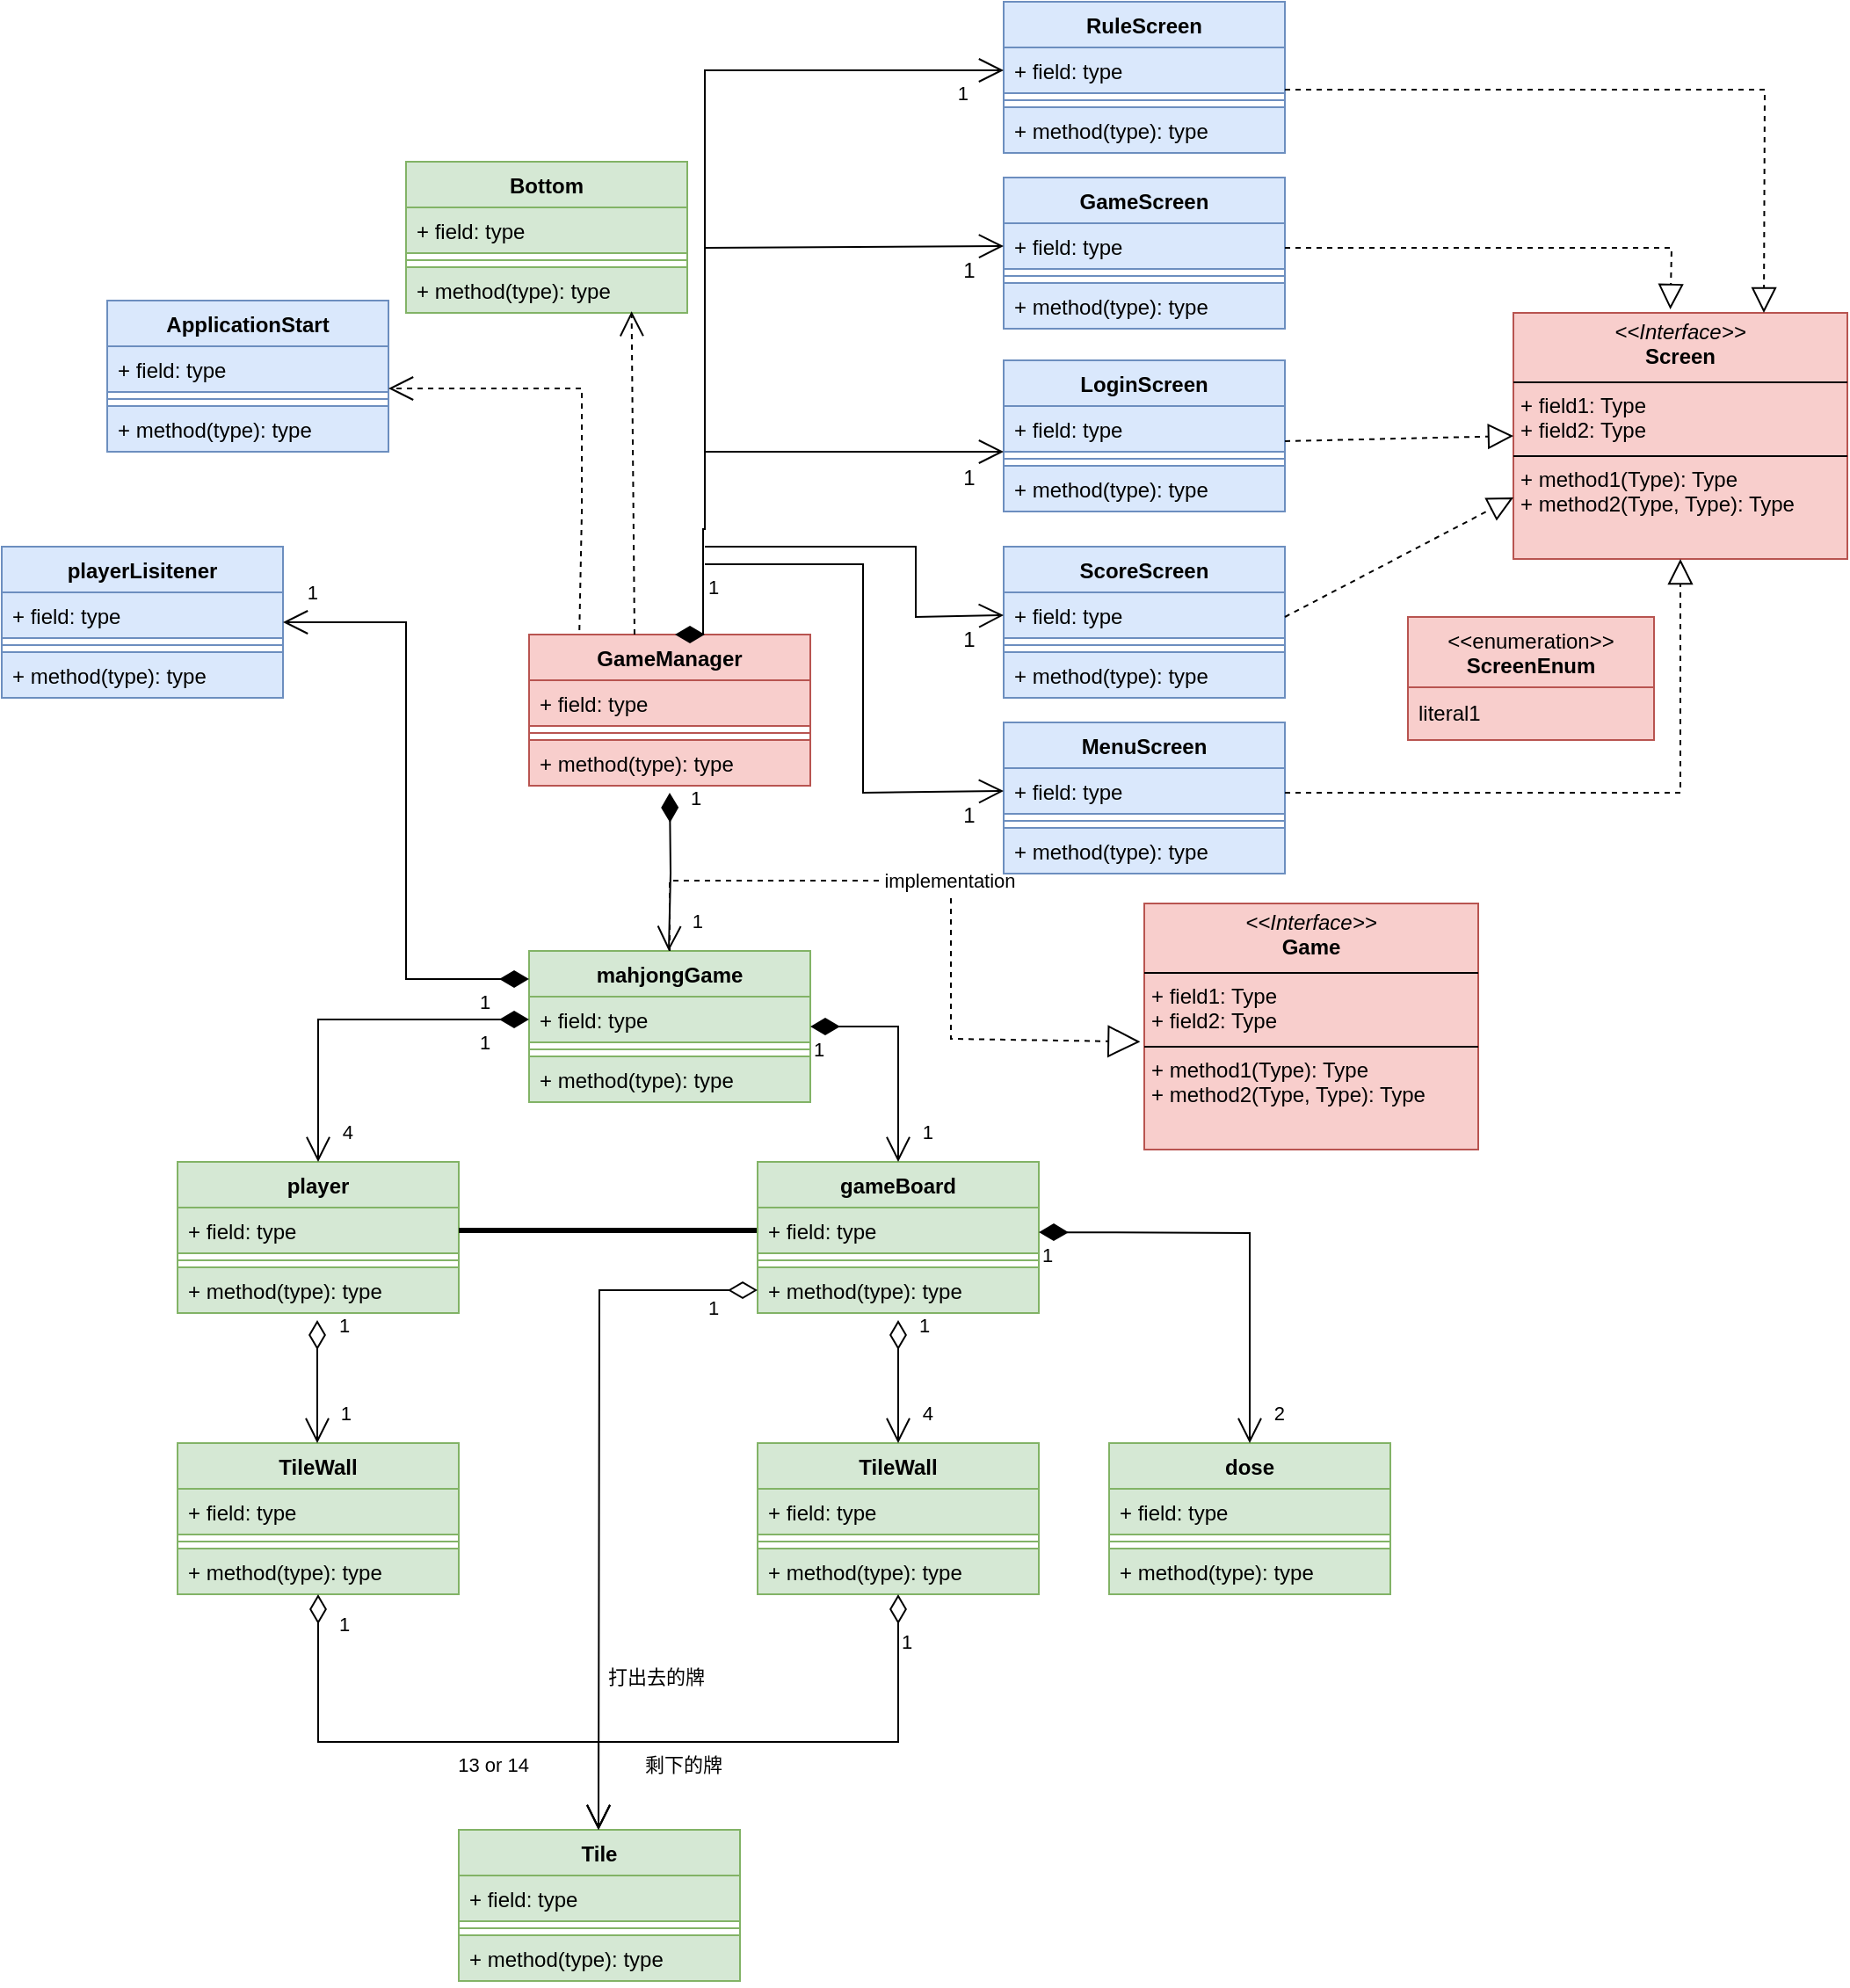 <mxfile version="24.2.5" type="device">
  <diagram id="C5RBs43oDa-KdzZeNtuy" name="Page-1">
    <mxGraphModel dx="1526" dy="2065" grid="1" gridSize="10" guides="1" tooltips="1" connect="1" arrows="1" fold="1" page="1" pageScale="1" pageWidth="827" pageHeight="1169" math="0" shadow="0">
      <root>
        <mxCell id="WIyWlLk6GJQsqaUBKTNV-0" />
        <mxCell id="WIyWlLk6GJQsqaUBKTNV-1" parent="WIyWlLk6GJQsqaUBKTNV-0" />
        <mxCell id="-LXnq8vCpI6ecaMu8sqt-2" value="mahjongGame" style="swimlane;fontStyle=1;align=center;verticalAlign=top;childLayout=stackLayout;horizontal=1;startSize=26;horizontalStack=0;resizeParent=1;resizeParentMax=0;resizeLast=0;collapsible=1;marginBottom=0;whiteSpace=wrap;html=1;fillColor=#d5e8d4;strokeColor=#82b366;" parent="WIyWlLk6GJQsqaUBKTNV-1" vertex="1">
          <mxGeometry x="320" y="110" width="160" height="86" as="geometry" />
        </mxCell>
        <mxCell id="-LXnq8vCpI6ecaMu8sqt-3" value="+ field: type" style="text;strokeColor=#82b366;fillColor=#d5e8d4;align=left;verticalAlign=top;spacingLeft=4;spacingRight=4;overflow=hidden;rotatable=0;points=[[0,0.5],[1,0.5]];portConstraint=eastwest;whiteSpace=wrap;html=1;" parent="-LXnq8vCpI6ecaMu8sqt-2" vertex="1">
          <mxGeometry y="26" width="160" height="26" as="geometry" />
        </mxCell>
        <mxCell id="-LXnq8vCpI6ecaMu8sqt-4" value="" style="line;strokeWidth=1;fillColor=#d5e8d4;align=left;verticalAlign=middle;spacingTop=-1;spacingLeft=3;spacingRight=3;rotatable=0;labelPosition=right;points=[];portConstraint=eastwest;strokeColor=#82b366;" parent="-LXnq8vCpI6ecaMu8sqt-2" vertex="1">
          <mxGeometry y="52" width="160" height="8" as="geometry" />
        </mxCell>
        <mxCell id="-LXnq8vCpI6ecaMu8sqt-5" value="+ method(type): type" style="text;strokeColor=#82b366;fillColor=#d5e8d4;align=left;verticalAlign=top;spacingLeft=4;spacingRight=4;overflow=hidden;rotatable=0;points=[[0,0.5],[1,0.5]];portConstraint=eastwest;whiteSpace=wrap;html=1;" parent="-LXnq8vCpI6ecaMu8sqt-2" vertex="1">
          <mxGeometry y="60" width="160" height="26" as="geometry" />
        </mxCell>
        <mxCell id="-LXnq8vCpI6ecaMu8sqt-6" value="player" style="swimlane;fontStyle=1;align=center;verticalAlign=top;childLayout=stackLayout;horizontal=1;startSize=26;horizontalStack=0;resizeParent=1;resizeParentMax=0;resizeLast=0;collapsible=1;marginBottom=0;whiteSpace=wrap;html=1;fillColor=#d5e8d4;strokeColor=#82b366;" parent="WIyWlLk6GJQsqaUBKTNV-1" vertex="1">
          <mxGeometry x="120" y="230" width="160" height="86" as="geometry" />
        </mxCell>
        <mxCell id="-LXnq8vCpI6ecaMu8sqt-7" value="+ field: type" style="text;strokeColor=#82b366;fillColor=#d5e8d4;align=left;verticalAlign=top;spacingLeft=4;spacingRight=4;overflow=hidden;rotatable=0;points=[[0,0.5],[1,0.5]];portConstraint=eastwest;whiteSpace=wrap;html=1;" parent="-LXnq8vCpI6ecaMu8sqt-6" vertex="1">
          <mxGeometry y="26" width="160" height="26" as="geometry" />
        </mxCell>
        <mxCell id="C3JBqGQTmtrp9U-Emt1c-0" value="" style="endArrow=none;startArrow=none;endFill=0;startFill=0;endSize=8;html=1;verticalAlign=bottom;labelBackgroundColor=none;strokeWidth=3;rounded=0;entryX=0;entryY=0.5;entryDx=0;entryDy=0;" edge="1" parent="-LXnq8vCpI6ecaMu8sqt-6" target="-LXnq8vCpI6ecaMu8sqt-12">
          <mxGeometry width="160" relative="1" as="geometry">
            <mxPoint x="160" y="39" as="sourcePoint" />
            <mxPoint x="310" y="40" as="targetPoint" />
          </mxGeometry>
        </mxCell>
        <mxCell id="-LXnq8vCpI6ecaMu8sqt-8" value="" style="line;strokeWidth=1;fillColor=#d5e8d4;align=left;verticalAlign=middle;spacingTop=-1;spacingLeft=3;spacingRight=3;rotatable=0;labelPosition=right;points=[];portConstraint=eastwest;strokeColor=#82b366;" parent="-LXnq8vCpI6ecaMu8sqt-6" vertex="1">
          <mxGeometry y="52" width="160" height="8" as="geometry" />
        </mxCell>
        <mxCell id="-LXnq8vCpI6ecaMu8sqt-9" value="+ method(type): type" style="text;strokeColor=#82b366;fillColor=#d5e8d4;align=left;verticalAlign=top;spacingLeft=4;spacingRight=4;overflow=hidden;rotatable=0;points=[[0,0.5],[1,0.5]];portConstraint=eastwest;whiteSpace=wrap;html=1;" parent="-LXnq8vCpI6ecaMu8sqt-6" vertex="1">
          <mxGeometry y="60" width="160" height="26" as="geometry" />
        </mxCell>
        <mxCell id="-LXnq8vCpI6ecaMu8sqt-11" value="gameBoard" style="swimlane;fontStyle=1;align=center;verticalAlign=top;childLayout=stackLayout;horizontal=1;startSize=26;horizontalStack=0;resizeParent=1;resizeParentMax=0;resizeLast=0;collapsible=1;marginBottom=0;whiteSpace=wrap;html=1;fillColor=#d5e8d4;strokeColor=#82b366;" parent="WIyWlLk6GJQsqaUBKTNV-1" vertex="1">
          <mxGeometry x="450" y="230" width="160" height="86" as="geometry" />
        </mxCell>
        <mxCell id="-LXnq8vCpI6ecaMu8sqt-12" value="+ field: type" style="text;strokeColor=#82b366;fillColor=#d5e8d4;align=left;verticalAlign=top;spacingLeft=4;spacingRight=4;overflow=hidden;rotatable=0;points=[[0,0.5],[1,0.5]];portConstraint=eastwest;whiteSpace=wrap;html=1;" parent="-LXnq8vCpI6ecaMu8sqt-11" vertex="1">
          <mxGeometry y="26" width="160" height="26" as="geometry" />
        </mxCell>
        <mxCell id="-LXnq8vCpI6ecaMu8sqt-13" value="" style="line;strokeWidth=1;fillColor=#d5e8d4;align=left;verticalAlign=middle;spacingTop=-1;spacingLeft=3;spacingRight=3;rotatable=0;labelPosition=right;points=[];portConstraint=eastwest;strokeColor=#82b366;" parent="-LXnq8vCpI6ecaMu8sqt-11" vertex="1">
          <mxGeometry y="52" width="160" height="8" as="geometry" />
        </mxCell>
        <mxCell id="-LXnq8vCpI6ecaMu8sqt-14" value="+ method(type): type" style="text;strokeColor=#82b366;fillColor=#d5e8d4;align=left;verticalAlign=top;spacingLeft=4;spacingRight=4;overflow=hidden;rotatable=0;points=[[0,0.5],[1,0.5]];portConstraint=eastwest;whiteSpace=wrap;html=1;" parent="-LXnq8vCpI6ecaMu8sqt-11" vertex="1">
          <mxGeometry y="60" width="160" height="26" as="geometry" />
        </mxCell>
        <mxCell id="-LXnq8vCpI6ecaMu8sqt-17" value="Tile" style="swimlane;fontStyle=1;align=center;verticalAlign=top;childLayout=stackLayout;horizontal=1;startSize=26;horizontalStack=0;resizeParent=1;resizeParentMax=0;resizeLast=0;collapsible=1;marginBottom=0;whiteSpace=wrap;html=1;fillColor=#d5e8d4;strokeColor=#82b366;" parent="WIyWlLk6GJQsqaUBKTNV-1" vertex="1">
          <mxGeometry x="280" y="610" width="160" height="86" as="geometry" />
        </mxCell>
        <mxCell id="-LXnq8vCpI6ecaMu8sqt-18" value="+ field: type" style="text;strokeColor=#82b366;fillColor=#d5e8d4;align=left;verticalAlign=top;spacingLeft=4;spacingRight=4;overflow=hidden;rotatable=0;points=[[0,0.5],[1,0.5]];portConstraint=eastwest;whiteSpace=wrap;html=1;" parent="-LXnq8vCpI6ecaMu8sqt-17" vertex="1">
          <mxGeometry y="26" width="160" height="26" as="geometry" />
        </mxCell>
        <mxCell id="-LXnq8vCpI6ecaMu8sqt-19" value="" style="line;strokeWidth=1;fillColor=#d5e8d4;align=left;verticalAlign=middle;spacingTop=-1;spacingLeft=3;spacingRight=3;rotatable=0;labelPosition=right;points=[];portConstraint=eastwest;strokeColor=#82b366;" parent="-LXnq8vCpI6ecaMu8sqt-17" vertex="1">
          <mxGeometry y="52" width="160" height="8" as="geometry" />
        </mxCell>
        <mxCell id="-LXnq8vCpI6ecaMu8sqt-20" value="+ method(type): type" style="text;strokeColor=#82b366;fillColor=#d5e8d4;align=left;verticalAlign=top;spacingLeft=4;spacingRight=4;overflow=hidden;rotatable=0;points=[[0,0.5],[1,0.5]];portConstraint=eastwest;whiteSpace=wrap;html=1;" parent="-LXnq8vCpI6ecaMu8sqt-17" vertex="1">
          <mxGeometry y="60" width="160" height="26" as="geometry" />
        </mxCell>
        <mxCell id="-LXnq8vCpI6ecaMu8sqt-21" value="dose" style="swimlane;fontStyle=1;align=center;verticalAlign=top;childLayout=stackLayout;horizontal=1;startSize=26;horizontalStack=0;resizeParent=1;resizeParentMax=0;resizeLast=0;collapsible=1;marginBottom=0;whiteSpace=wrap;html=1;fillColor=#d5e8d4;strokeColor=#82b366;" parent="WIyWlLk6GJQsqaUBKTNV-1" vertex="1">
          <mxGeometry x="650" y="390" width="160" height="86" as="geometry" />
        </mxCell>
        <mxCell id="-LXnq8vCpI6ecaMu8sqt-22" value="+ field: type" style="text;strokeColor=#82b366;fillColor=#d5e8d4;align=left;verticalAlign=top;spacingLeft=4;spacingRight=4;overflow=hidden;rotatable=0;points=[[0,0.5],[1,0.5]];portConstraint=eastwest;whiteSpace=wrap;html=1;" parent="-LXnq8vCpI6ecaMu8sqt-21" vertex="1">
          <mxGeometry y="26" width="160" height="26" as="geometry" />
        </mxCell>
        <mxCell id="-LXnq8vCpI6ecaMu8sqt-23" value="" style="line;strokeWidth=1;fillColor=#d5e8d4;align=left;verticalAlign=middle;spacingTop=-1;spacingLeft=3;spacingRight=3;rotatable=0;labelPosition=right;points=[];portConstraint=eastwest;strokeColor=#82b366;" parent="-LXnq8vCpI6ecaMu8sqt-21" vertex="1">
          <mxGeometry y="52" width="160" height="8" as="geometry" />
        </mxCell>
        <mxCell id="-LXnq8vCpI6ecaMu8sqt-24" value="+ method(type): type" style="text;strokeColor=#82b366;fillColor=#d5e8d4;align=left;verticalAlign=top;spacingLeft=4;spacingRight=4;overflow=hidden;rotatable=0;points=[[0,0.5],[1,0.5]];portConstraint=eastwest;whiteSpace=wrap;html=1;" parent="-LXnq8vCpI6ecaMu8sqt-21" vertex="1">
          <mxGeometry y="60" width="160" height="26" as="geometry" />
        </mxCell>
        <mxCell id="-LXnq8vCpI6ecaMu8sqt-25" value="TileWall" style="swimlane;fontStyle=1;align=center;verticalAlign=top;childLayout=stackLayout;horizontal=1;startSize=26;horizontalStack=0;resizeParent=1;resizeParentMax=0;resizeLast=0;collapsible=1;marginBottom=0;whiteSpace=wrap;html=1;fillColor=#d5e8d4;strokeColor=#82b366;" parent="WIyWlLk6GJQsqaUBKTNV-1" vertex="1">
          <mxGeometry x="120" y="390" width="160" height="86" as="geometry" />
        </mxCell>
        <mxCell id="-LXnq8vCpI6ecaMu8sqt-26" value="+ field: type" style="text;strokeColor=#82b366;fillColor=#d5e8d4;align=left;verticalAlign=top;spacingLeft=4;spacingRight=4;overflow=hidden;rotatable=0;points=[[0,0.5],[1,0.5]];portConstraint=eastwest;whiteSpace=wrap;html=1;" parent="-LXnq8vCpI6ecaMu8sqt-25" vertex="1">
          <mxGeometry y="26" width="160" height="26" as="geometry" />
        </mxCell>
        <mxCell id="-LXnq8vCpI6ecaMu8sqt-27" value="" style="line;strokeWidth=1;fillColor=#d5e8d4;align=left;verticalAlign=middle;spacingTop=-1;spacingLeft=3;spacingRight=3;rotatable=0;labelPosition=right;points=[];portConstraint=eastwest;strokeColor=#82b366;" parent="-LXnq8vCpI6ecaMu8sqt-25" vertex="1">
          <mxGeometry y="52" width="160" height="8" as="geometry" />
        </mxCell>
        <mxCell id="-LXnq8vCpI6ecaMu8sqt-28" value="+ method(type): type" style="text;strokeColor=#82b366;fillColor=#d5e8d4;align=left;verticalAlign=top;spacingLeft=4;spacingRight=4;overflow=hidden;rotatable=0;points=[[0,0.5],[1,0.5]];portConstraint=eastwest;whiteSpace=wrap;html=1;" parent="-LXnq8vCpI6ecaMu8sqt-25" vertex="1">
          <mxGeometry y="60" width="160" height="26" as="geometry" />
        </mxCell>
        <mxCell id="-LXnq8vCpI6ecaMu8sqt-33" value="TileWall" style="swimlane;fontStyle=1;align=center;verticalAlign=top;childLayout=stackLayout;horizontal=1;startSize=26;horizontalStack=0;resizeParent=1;resizeParentMax=0;resizeLast=0;collapsible=1;marginBottom=0;whiteSpace=wrap;html=1;fillColor=#d5e8d4;strokeColor=#82b366;" parent="WIyWlLk6GJQsqaUBKTNV-1" vertex="1">
          <mxGeometry x="450" y="390" width="160" height="86" as="geometry" />
        </mxCell>
        <mxCell id="-LXnq8vCpI6ecaMu8sqt-34" value="+ field: type" style="text;strokeColor=#82b366;fillColor=#d5e8d4;align=left;verticalAlign=top;spacingLeft=4;spacingRight=4;overflow=hidden;rotatable=0;points=[[0,0.5],[1,0.5]];portConstraint=eastwest;whiteSpace=wrap;html=1;" parent="-LXnq8vCpI6ecaMu8sqt-33" vertex="1">
          <mxGeometry y="26" width="160" height="26" as="geometry" />
        </mxCell>
        <mxCell id="-LXnq8vCpI6ecaMu8sqt-35" value="" style="line;strokeWidth=1;fillColor=#d5e8d4;align=left;verticalAlign=middle;spacingTop=-1;spacingLeft=3;spacingRight=3;rotatable=0;labelPosition=right;points=[];portConstraint=eastwest;strokeColor=#82b366;" parent="-LXnq8vCpI6ecaMu8sqt-33" vertex="1">
          <mxGeometry y="52" width="160" height="8" as="geometry" />
        </mxCell>
        <mxCell id="-LXnq8vCpI6ecaMu8sqt-36" value="+ method(type): type" style="text;strokeColor=#82b366;fillColor=#d5e8d4;align=left;verticalAlign=top;spacingLeft=4;spacingRight=4;overflow=hidden;rotatable=0;points=[[0,0.5],[1,0.5]];portConstraint=eastwest;whiteSpace=wrap;html=1;" parent="-LXnq8vCpI6ecaMu8sqt-33" vertex="1">
          <mxGeometry y="60" width="160" height="26" as="geometry" />
        </mxCell>
        <mxCell id="C3JBqGQTmtrp9U-Emt1c-11" value="GameManager" style="swimlane;fontStyle=1;align=center;verticalAlign=top;childLayout=stackLayout;horizontal=1;startSize=26;horizontalStack=0;resizeParent=1;resizeParentMax=0;resizeLast=0;collapsible=1;marginBottom=0;whiteSpace=wrap;html=1;fillColor=#f8cecc;strokeColor=#b85450;" vertex="1" parent="WIyWlLk6GJQsqaUBKTNV-1">
          <mxGeometry x="320" y="-70" width="160" height="86" as="geometry" />
        </mxCell>
        <mxCell id="C3JBqGQTmtrp9U-Emt1c-12" value="+ field: type" style="text;strokeColor=#b85450;fillColor=#f8cecc;align=left;verticalAlign=top;spacingLeft=4;spacingRight=4;overflow=hidden;rotatable=0;points=[[0,0.5],[1,0.5]];portConstraint=eastwest;whiteSpace=wrap;html=1;" vertex="1" parent="C3JBqGQTmtrp9U-Emt1c-11">
          <mxGeometry y="26" width="160" height="26" as="geometry" />
        </mxCell>
        <mxCell id="C3JBqGQTmtrp9U-Emt1c-13" value="" style="line;strokeWidth=1;fillColor=#f8cecc;align=left;verticalAlign=middle;spacingTop=-1;spacingLeft=3;spacingRight=3;rotatable=0;labelPosition=right;points=[];portConstraint=eastwest;strokeColor=#b85450;" vertex="1" parent="C3JBqGQTmtrp9U-Emt1c-11">
          <mxGeometry y="52" width="160" height="8" as="geometry" />
        </mxCell>
        <mxCell id="C3JBqGQTmtrp9U-Emt1c-14" value="+ method(type): type" style="text;strokeColor=#b85450;fillColor=#f8cecc;align=left;verticalAlign=top;spacingLeft=4;spacingRight=4;overflow=hidden;rotatable=0;points=[[0,0.5],[1,0.5]];portConstraint=eastwest;whiteSpace=wrap;html=1;" vertex="1" parent="C3JBqGQTmtrp9U-Emt1c-11">
          <mxGeometry y="60" width="160" height="26" as="geometry" />
        </mxCell>
        <mxCell id="C3JBqGQTmtrp9U-Emt1c-15" value="" style="endArrow=open;html=1;endSize=12;startArrow=diamondThin;startSize=14;startFill=1;edgeStyle=orthogonalEdgeStyle;rounded=0;entryX=0.5;entryY=0;entryDx=0;entryDy=0;exitX=0;exitY=0.5;exitDx=0;exitDy=0;" edge="1" parent="WIyWlLk6GJQsqaUBKTNV-1" source="-LXnq8vCpI6ecaMu8sqt-3" target="-LXnq8vCpI6ecaMu8sqt-6">
          <mxGeometry x="1" y="-184" relative="1" as="geometry">
            <mxPoint x="60" y="190" as="sourcePoint" />
            <mxPoint x="220" y="190" as="targetPoint" />
            <mxPoint x="180" y="-144" as="offset" />
          </mxGeometry>
        </mxCell>
        <mxCell id="C3JBqGQTmtrp9U-Emt1c-16" value="1" style="edgeLabel;resizable=0;html=1;align=left;verticalAlign=top;" connectable="0" vertex="1" parent="C3JBqGQTmtrp9U-Emt1c-15">
          <mxGeometry x="-1" relative="1" as="geometry">
            <mxPoint x="-30" as="offset" />
          </mxGeometry>
        </mxCell>
        <mxCell id="C3JBqGQTmtrp9U-Emt1c-17" value="4" style="edgeLabel;resizable=0;html=1;align=right;verticalAlign=top;" connectable="0" vertex="1" parent="C3JBqGQTmtrp9U-Emt1c-15">
          <mxGeometry x="1" relative="1" as="geometry">
            <mxPoint x="20" y="-30" as="offset" />
          </mxGeometry>
        </mxCell>
        <mxCell id="C3JBqGQTmtrp9U-Emt1c-18" value="" style="endArrow=open;html=1;endSize=12;startArrow=diamondThin;startSize=14;startFill=1;edgeStyle=orthogonalEdgeStyle;rounded=0;entryX=0.5;entryY=0;entryDx=0;entryDy=0;exitX=1;exitY=0.5;exitDx=0;exitDy=0;" edge="1" parent="WIyWlLk6GJQsqaUBKTNV-1" source="-LXnq8vCpI6ecaMu8sqt-2" target="-LXnq8vCpI6ecaMu8sqt-11">
          <mxGeometry relative="1" as="geometry">
            <mxPoint x="430" y="180" as="sourcePoint" />
            <mxPoint x="590" y="180" as="targetPoint" />
          </mxGeometry>
        </mxCell>
        <mxCell id="C3JBqGQTmtrp9U-Emt1c-19" value="1" style="edgeLabel;resizable=0;html=1;align=left;verticalAlign=top;" connectable="0" vertex="1" parent="C3JBqGQTmtrp9U-Emt1c-18">
          <mxGeometry x="-1" relative="1" as="geometry" />
        </mxCell>
        <mxCell id="C3JBqGQTmtrp9U-Emt1c-20" value="1" style="edgeLabel;resizable=0;html=1;align=right;verticalAlign=top;" connectable="0" vertex="1" parent="C3JBqGQTmtrp9U-Emt1c-18">
          <mxGeometry x="1" relative="1" as="geometry">
            <mxPoint x="20" y="-30" as="offset" />
          </mxGeometry>
        </mxCell>
        <mxCell id="C3JBqGQTmtrp9U-Emt1c-21" value="" style="endArrow=open;html=1;endSize=12;startArrow=diamondThin;startSize=14;startFill=1;edgeStyle=orthogonalEdgeStyle;rounded=0;entryX=0.5;entryY=0;entryDx=0;entryDy=0;exitX=1;exitY=0.5;exitDx=0;exitDy=0;" edge="1" parent="WIyWlLk6GJQsqaUBKTNV-1" target="-LXnq8vCpI6ecaMu8sqt-21">
          <mxGeometry relative="1" as="geometry">
            <mxPoint x="610" y="270" as="sourcePoint" />
            <mxPoint x="660" y="347" as="targetPoint" />
          </mxGeometry>
        </mxCell>
        <mxCell id="C3JBqGQTmtrp9U-Emt1c-22" value="1" style="edgeLabel;resizable=0;html=1;align=left;verticalAlign=top;" connectable="0" vertex="1" parent="C3JBqGQTmtrp9U-Emt1c-21">
          <mxGeometry x="-1" relative="1" as="geometry" />
        </mxCell>
        <mxCell id="C3JBqGQTmtrp9U-Emt1c-23" value="2" style="edgeLabel;resizable=0;html=1;align=right;verticalAlign=top;" connectable="0" vertex="1" parent="C3JBqGQTmtrp9U-Emt1c-21">
          <mxGeometry x="1" relative="1" as="geometry">
            <mxPoint x="20" y="-30" as="offset" />
          </mxGeometry>
        </mxCell>
        <mxCell id="C3JBqGQTmtrp9U-Emt1c-25" value="" style="endArrow=open;html=1;endSize=12;startArrow=diamondThin;startSize=14;startFill=0;edgeStyle=orthogonalEdgeStyle;rounded=0;" edge="1" parent="WIyWlLk6GJQsqaUBKTNV-1">
          <mxGeometry relative="1" as="geometry">
            <mxPoint x="530" y="320" as="sourcePoint" />
            <mxPoint x="530" y="390" as="targetPoint" />
          </mxGeometry>
        </mxCell>
        <mxCell id="C3JBqGQTmtrp9U-Emt1c-26" value="1" style="edgeLabel;resizable=0;html=1;align=left;verticalAlign=top;" connectable="0" vertex="1" parent="C3JBqGQTmtrp9U-Emt1c-25">
          <mxGeometry x="-1" relative="1" as="geometry">
            <mxPoint x="10" y="-10" as="offset" />
          </mxGeometry>
        </mxCell>
        <mxCell id="C3JBqGQTmtrp9U-Emt1c-27" value="4" style="edgeLabel;resizable=0;html=1;align=right;verticalAlign=top;" connectable="0" vertex="1" parent="C3JBqGQTmtrp9U-Emt1c-25">
          <mxGeometry x="1" relative="1" as="geometry">
            <mxPoint x="20" y="-30" as="offset" />
          </mxGeometry>
        </mxCell>
        <mxCell id="C3JBqGQTmtrp9U-Emt1c-28" value="" style="endArrow=open;html=1;endSize=12;startArrow=diamondThin;startSize=14;startFill=0;edgeStyle=orthogonalEdgeStyle;rounded=0;" edge="1" parent="WIyWlLk6GJQsqaUBKTNV-1">
          <mxGeometry relative="1" as="geometry">
            <mxPoint x="199.5" y="320" as="sourcePoint" />
            <mxPoint x="199.5" y="390" as="targetPoint" />
            <Array as="points">
              <mxPoint x="199.5" y="350" />
              <mxPoint x="199.5" y="350" />
            </Array>
          </mxGeometry>
        </mxCell>
        <mxCell id="C3JBqGQTmtrp9U-Emt1c-29" value="1" style="edgeLabel;resizable=0;html=1;align=left;verticalAlign=top;" connectable="0" vertex="1" parent="C3JBqGQTmtrp9U-Emt1c-28">
          <mxGeometry x="-1" relative="1" as="geometry">
            <mxPoint x="10" y="-10" as="offset" />
          </mxGeometry>
        </mxCell>
        <mxCell id="C3JBqGQTmtrp9U-Emt1c-30" value="1" style="edgeLabel;resizable=0;html=1;align=right;verticalAlign=top;" connectable="0" vertex="1" parent="C3JBqGQTmtrp9U-Emt1c-28">
          <mxGeometry x="1" relative="1" as="geometry">
            <mxPoint x="20" y="-30" as="offset" />
          </mxGeometry>
        </mxCell>
        <mxCell id="C3JBqGQTmtrp9U-Emt1c-31" value="" style="endArrow=open;html=1;endSize=12;startArrow=diamondThin;startSize=14;startFill=0;edgeStyle=orthogonalEdgeStyle;rounded=0;exitX=0.5;exitY=1;exitDx=0;exitDy=0;" edge="1" parent="WIyWlLk6GJQsqaUBKTNV-1" source="-LXnq8vCpI6ecaMu8sqt-25">
          <mxGeometry relative="1" as="geometry">
            <mxPoint x="359.5" y="540" as="sourcePoint" />
            <mxPoint x="359.5" y="610" as="targetPoint" />
            <Array as="points">
              <mxPoint x="200" y="560" />
              <mxPoint x="360" y="560" />
            </Array>
          </mxGeometry>
        </mxCell>
        <mxCell id="C3JBqGQTmtrp9U-Emt1c-32" value="1" style="edgeLabel;resizable=0;html=1;align=left;verticalAlign=top;" connectable="0" vertex="1" parent="C3JBqGQTmtrp9U-Emt1c-31">
          <mxGeometry x="-1" relative="1" as="geometry">
            <mxPoint x="10" y="4" as="offset" />
          </mxGeometry>
        </mxCell>
        <mxCell id="C3JBqGQTmtrp9U-Emt1c-33" value="13 or 14" style="edgeLabel;resizable=0;html=1;align=right;verticalAlign=top;" connectable="0" vertex="1" parent="C3JBqGQTmtrp9U-Emt1c-31">
          <mxGeometry x="1" relative="1" as="geometry">
            <mxPoint x="-39" y="-50" as="offset" />
          </mxGeometry>
        </mxCell>
        <mxCell id="C3JBqGQTmtrp9U-Emt1c-34" value="" style="endArrow=open;html=1;endSize=12;startArrow=diamondThin;startSize=14;startFill=0;edgeStyle=orthogonalEdgeStyle;rounded=0;exitX=0;exitY=0.5;exitDx=0;exitDy=0;" edge="1" parent="WIyWlLk6GJQsqaUBKTNV-1" source="-LXnq8vCpI6ecaMu8sqt-14">
          <mxGeometry relative="1" as="geometry">
            <mxPoint x="359.5" y="540" as="sourcePoint" />
            <mxPoint x="359.5" y="610" as="targetPoint" />
          </mxGeometry>
        </mxCell>
        <mxCell id="C3JBqGQTmtrp9U-Emt1c-35" value="1" style="edgeLabel;resizable=0;html=1;align=left;verticalAlign=top;" connectable="0" vertex="1" parent="C3JBqGQTmtrp9U-Emt1c-34">
          <mxGeometry x="-1" relative="1" as="geometry">
            <mxPoint x="-30" y="-3" as="offset" />
          </mxGeometry>
        </mxCell>
        <mxCell id="C3JBqGQTmtrp9U-Emt1c-36" value="打出去的牌" style="edgeLabel;resizable=0;html=1;align=right;verticalAlign=top;" connectable="0" vertex="1" parent="C3JBqGQTmtrp9U-Emt1c-34">
          <mxGeometry x="1" relative="1" as="geometry">
            <mxPoint x="61" y="-100" as="offset" />
          </mxGeometry>
        </mxCell>
        <mxCell id="C3JBqGQTmtrp9U-Emt1c-37" value="" style="endArrow=open;html=1;endSize=12;startArrow=diamondThin;startSize=14;startFill=0;edgeStyle=orthogonalEdgeStyle;rounded=0;exitX=0.5;exitY=1;exitDx=0;exitDy=0;" edge="1" parent="WIyWlLk6GJQsqaUBKTNV-1" source="-LXnq8vCpI6ecaMu8sqt-33">
          <mxGeometry relative="1" as="geometry">
            <mxPoint x="359.5" y="540" as="sourcePoint" />
            <mxPoint x="359.5" y="610" as="targetPoint" />
            <Array as="points">
              <mxPoint x="530" y="560" />
              <mxPoint x="360" y="560" />
            </Array>
          </mxGeometry>
        </mxCell>
        <mxCell id="C3JBqGQTmtrp9U-Emt1c-38" value="1" style="edgeLabel;resizable=0;html=1;align=left;verticalAlign=top;" connectable="0" vertex="1" parent="C3JBqGQTmtrp9U-Emt1c-37">
          <mxGeometry x="-1" relative="1" as="geometry">
            <mxPoint y="14" as="offset" />
          </mxGeometry>
        </mxCell>
        <mxCell id="C3JBqGQTmtrp9U-Emt1c-39" value="剩下的牌" style="edgeLabel;resizable=0;html=1;align=right;verticalAlign=top;" connectable="0" vertex="1" parent="C3JBqGQTmtrp9U-Emt1c-37">
          <mxGeometry x="1" relative="1" as="geometry">
            <mxPoint x="71" y="-50" as="offset" />
          </mxGeometry>
        </mxCell>
        <mxCell id="C3JBqGQTmtrp9U-Emt1c-45" value="&lt;p style=&quot;margin:0px;margin-top:4px;text-align:center;&quot;&gt;&lt;i&gt;&amp;lt;&amp;lt;Interface&amp;gt;&amp;gt;&lt;/i&gt;&lt;br&gt;&lt;b&gt;Game&lt;/b&gt;&lt;/p&gt;&lt;hr size=&quot;1&quot; style=&quot;border-style:solid;&quot;&gt;&lt;p style=&quot;margin:0px;margin-left:4px;&quot;&gt;+ field1: Type&lt;br&gt;+ field2: Type&lt;/p&gt;&lt;hr size=&quot;1&quot; style=&quot;border-style:solid;&quot;&gt;&lt;p style=&quot;margin:0px;margin-left:4px;&quot;&gt;+ method1(Type): Type&lt;br&gt;+ method2(Type, Type): Type&lt;/p&gt;" style="verticalAlign=top;align=left;overflow=fill;html=1;whiteSpace=wrap;fillColor=#f8cecc;strokeColor=#b85450;" vertex="1" parent="WIyWlLk6GJQsqaUBKTNV-1">
          <mxGeometry x="670" y="83" width="190" height="140" as="geometry" />
        </mxCell>
        <mxCell id="C3JBqGQTmtrp9U-Emt1c-46" value="implementation" style="endArrow=block;endSize=16;endFill=0;html=1;rounded=0;entryX=-0.012;entryY=0.562;entryDx=0;entryDy=0;entryPerimeter=0;dashed=1;" edge="1" parent="WIyWlLk6GJQsqaUBKTNV-1" target="C3JBqGQTmtrp9U-Emt1c-45">
          <mxGeometry width="160" relative="1" as="geometry">
            <mxPoint x="400" y="110" as="sourcePoint" />
            <mxPoint x="650" y="160" as="targetPoint" />
            <Array as="points">
              <mxPoint x="400" y="70" />
              <mxPoint x="560" y="70" />
              <mxPoint x="560" y="160" />
            </Array>
          </mxGeometry>
        </mxCell>
        <mxCell id="C3JBqGQTmtrp9U-Emt1c-51" value="&lt;p style=&quot;margin:0px;margin-top:4px;text-align:center;&quot;&gt;&lt;i&gt;&amp;lt;&amp;lt;Interface&amp;gt;&amp;gt;&lt;/i&gt;&lt;br&gt;&lt;b&gt;Screen&lt;/b&gt;&lt;/p&gt;&lt;hr size=&quot;1&quot; style=&quot;border-style:solid;&quot;&gt;&lt;p style=&quot;margin:0px;margin-left:4px;&quot;&gt;+ field1: Type&lt;br&gt;+ field2: Type&lt;/p&gt;&lt;hr size=&quot;1&quot; style=&quot;border-style:solid;&quot;&gt;&lt;p style=&quot;margin:0px;margin-left:4px;&quot;&gt;+ method1(Type): Type&lt;br&gt;+ method2(Type, Type): Type&lt;/p&gt;" style="verticalAlign=top;align=left;overflow=fill;html=1;whiteSpace=wrap;fillColor=#f8cecc;strokeColor=#b85450;" vertex="1" parent="WIyWlLk6GJQsqaUBKTNV-1">
          <mxGeometry x="880" y="-253" width="190" height="140" as="geometry" />
        </mxCell>
        <mxCell id="C3JBqGQTmtrp9U-Emt1c-52" value="Bottom" style="swimlane;fontStyle=1;align=center;verticalAlign=top;childLayout=stackLayout;horizontal=1;startSize=26;horizontalStack=0;resizeParent=1;resizeParentMax=0;resizeLast=0;collapsible=1;marginBottom=0;whiteSpace=wrap;html=1;fillColor=#d5e8d4;strokeColor=#82b366;" vertex="1" parent="WIyWlLk6GJQsqaUBKTNV-1">
          <mxGeometry x="250" y="-339" width="160" height="86" as="geometry" />
        </mxCell>
        <mxCell id="C3JBqGQTmtrp9U-Emt1c-53" value="+ field: type" style="text;strokeColor=#82b366;fillColor=#d5e8d4;align=left;verticalAlign=top;spacingLeft=4;spacingRight=4;overflow=hidden;rotatable=0;points=[[0,0.5],[1,0.5]];portConstraint=eastwest;whiteSpace=wrap;html=1;" vertex="1" parent="C3JBqGQTmtrp9U-Emt1c-52">
          <mxGeometry y="26" width="160" height="26" as="geometry" />
        </mxCell>
        <mxCell id="C3JBqGQTmtrp9U-Emt1c-54" value="" style="line;strokeWidth=1;fillColor=#d5e8d4;align=left;verticalAlign=middle;spacingTop=-1;spacingLeft=3;spacingRight=3;rotatable=0;labelPosition=right;points=[];portConstraint=eastwest;strokeColor=#82b366;" vertex="1" parent="C3JBqGQTmtrp9U-Emt1c-52">
          <mxGeometry y="52" width="160" height="8" as="geometry" />
        </mxCell>
        <mxCell id="C3JBqGQTmtrp9U-Emt1c-55" value="+ method(type): type" style="text;strokeColor=#82b366;fillColor=#d5e8d4;align=left;verticalAlign=top;spacingLeft=4;spacingRight=4;overflow=hidden;rotatable=0;points=[[0,0.5],[1,0.5]];portConstraint=eastwest;whiteSpace=wrap;html=1;" vertex="1" parent="C3JBqGQTmtrp9U-Emt1c-52">
          <mxGeometry y="60" width="160" height="26" as="geometry" />
        </mxCell>
        <mxCell id="C3JBqGQTmtrp9U-Emt1c-56" value="&amp;lt;&amp;lt;enumeration&amp;gt;&amp;gt;&lt;br&gt;&lt;b&gt;ScreenEnum&lt;/b&gt;" style="swimlane;fontStyle=0;align=center;verticalAlign=top;childLayout=stackLayout;horizontal=1;startSize=40;horizontalStack=0;resizeParent=1;resizeParentMax=0;resizeLast=0;collapsible=0;marginBottom=0;html=1;whiteSpace=wrap;fillColor=#f8cecc;strokeColor=#b85450;" vertex="1" parent="WIyWlLk6GJQsqaUBKTNV-1">
          <mxGeometry x="820" y="-80" width="140" height="70" as="geometry" />
        </mxCell>
        <mxCell id="C3JBqGQTmtrp9U-Emt1c-57" value="literal1" style="text;html=1;strokeColor=#b85450;fillColor=#f8cecc;align=left;verticalAlign=middle;spacingLeft=4;spacingRight=4;overflow=hidden;rotatable=0;points=[[0,0.5],[1,0.5]];portConstraint=eastwest;whiteSpace=wrap;" vertex="1" parent="C3JBqGQTmtrp9U-Emt1c-56">
          <mxGeometry y="40" width="140" height="30" as="geometry" />
        </mxCell>
        <mxCell id="C3JBqGQTmtrp9U-Emt1c-58" value="playerLisitener" style="swimlane;fontStyle=1;align=center;verticalAlign=top;childLayout=stackLayout;horizontal=1;startSize=26;horizontalStack=0;resizeParent=1;resizeParentMax=0;resizeLast=0;collapsible=1;marginBottom=0;whiteSpace=wrap;html=1;fillColor=#dae8fc;strokeColor=#6c8ebf;" vertex="1" parent="WIyWlLk6GJQsqaUBKTNV-1">
          <mxGeometry x="20" y="-120" width="160" height="86" as="geometry" />
        </mxCell>
        <mxCell id="C3JBqGQTmtrp9U-Emt1c-59" value="+ field: type" style="text;strokeColor=#6c8ebf;fillColor=#dae8fc;align=left;verticalAlign=top;spacingLeft=4;spacingRight=4;overflow=hidden;rotatable=0;points=[[0,0.5],[1,0.5]];portConstraint=eastwest;whiteSpace=wrap;html=1;" vertex="1" parent="C3JBqGQTmtrp9U-Emt1c-58">
          <mxGeometry y="26" width="160" height="26" as="geometry" />
        </mxCell>
        <mxCell id="C3JBqGQTmtrp9U-Emt1c-60" value="" style="line;strokeWidth=1;fillColor=#dae8fc;align=left;verticalAlign=middle;spacingTop=-1;spacingLeft=3;spacingRight=3;rotatable=0;labelPosition=right;points=[];portConstraint=eastwest;strokeColor=#6c8ebf;" vertex="1" parent="C3JBqGQTmtrp9U-Emt1c-58">
          <mxGeometry y="52" width="160" height="8" as="geometry" />
        </mxCell>
        <mxCell id="C3JBqGQTmtrp9U-Emt1c-61" value="+ method(type): type" style="text;strokeColor=#6c8ebf;fillColor=#dae8fc;align=left;verticalAlign=top;spacingLeft=4;spacingRight=4;overflow=hidden;rotatable=0;points=[[0,0.5],[1,0.5]];portConstraint=eastwest;whiteSpace=wrap;html=1;" vertex="1" parent="C3JBqGQTmtrp9U-Emt1c-58">
          <mxGeometry y="60" width="160" height="26" as="geometry" />
        </mxCell>
        <mxCell id="C3JBqGQTmtrp9U-Emt1c-62" value="" style="endArrow=open;html=1;endSize=12;startArrow=diamondThin;startSize=14;startFill=1;edgeStyle=orthogonalEdgeStyle;rounded=0;entryX=1;entryY=0.5;entryDx=0;entryDy=0;exitX=0;exitY=0.186;exitDx=0;exitDy=0;exitPerimeter=0;" edge="1" parent="WIyWlLk6GJQsqaUBKTNV-1" source="-LXnq8vCpI6ecaMu8sqt-2" target="C3JBqGQTmtrp9U-Emt1c-58">
          <mxGeometry x="1" y="-184" relative="1" as="geometry">
            <mxPoint x="350" y="-40" as="sourcePoint" />
            <mxPoint x="230" y="41" as="targetPoint" />
            <mxPoint x="180" y="-144" as="offset" />
          </mxGeometry>
        </mxCell>
        <mxCell id="C3JBqGQTmtrp9U-Emt1c-63" value="1" style="edgeLabel;resizable=0;html=1;align=left;verticalAlign=top;" connectable="0" vertex="1" parent="C3JBqGQTmtrp9U-Emt1c-62">
          <mxGeometry x="-1" relative="1" as="geometry">
            <mxPoint x="-30" as="offset" />
          </mxGeometry>
        </mxCell>
        <mxCell id="C3JBqGQTmtrp9U-Emt1c-64" value="1" style="edgeLabel;resizable=0;html=1;align=right;verticalAlign=top;" connectable="0" vertex="1" parent="C3JBqGQTmtrp9U-Emt1c-62">
          <mxGeometry x="1" relative="1" as="geometry">
            <mxPoint x="20" y="-30" as="offset" />
          </mxGeometry>
        </mxCell>
        <mxCell id="C3JBqGQTmtrp9U-Emt1c-69" value="" style="endArrow=open;html=1;endSize=12;startArrow=diamondThin;startSize=14;startFill=1;edgeStyle=orthogonalEdgeStyle;rounded=0;" edge="1" parent="WIyWlLk6GJQsqaUBKTNV-1">
          <mxGeometry relative="1" as="geometry">
            <mxPoint x="400" y="20" as="sourcePoint" />
            <mxPoint x="399.5" y="110" as="targetPoint" />
          </mxGeometry>
        </mxCell>
        <mxCell id="C3JBqGQTmtrp9U-Emt1c-70" value="1" style="edgeLabel;resizable=0;html=1;align=left;verticalAlign=top;" connectable="0" vertex="1" parent="C3JBqGQTmtrp9U-Emt1c-69">
          <mxGeometry x="-1" relative="1" as="geometry">
            <mxPoint x="10" y="-10" as="offset" />
          </mxGeometry>
        </mxCell>
        <mxCell id="C3JBqGQTmtrp9U-Emt1c-71" value="1" style="edgeLabel;resizable=0;html=1;align=right;verticalAlign=top;" connectable="0" vertex="1" parent="C3JBqGQTmtrp9U-Emt1c-69">
          <mxGeometry x="1" relative="1" as="geometry">
            <mxPoint x="20" y="-30" as="offset" />
          </mxGeometry>
        </mxCell>
        <mxCell id="C3JBqGQTmtrp9U-Emt1c-72" value="GameScreen" style="swimlane;fontStyle=1;align=center;verticalAlign=top;childLayout=stackLayout;horizontal=1;startSize=26;horizontalStack=0;resizeParent=1;resizeParentMax=0;resizeLast=0;collapsible=1;marginBottom=0;whiteSpace=wrap;html=1;fillColor=#dae8fc;strokeColor=#6c8ebf;" vertex="1" parent="WIyWlLk6GJQsqaUBKTNV-1">
          <mxGeometry x="590" y="-330" width="160" height="86" as="geometry" />
        </mxCell>
        <mxCell id="C3JBqGQTmtrp9U-Emt1c-73" value="+ field: type" style="text;strokeColor=#6c8ebf;fillColor=#dae8fc;align=left;verticalAlign=top;spacingLeft=4;spacingRight=4;overflow=hidden;rotatable=0;points=[[0,0.5],[1,0.5]];portConstraint=eastwest;whiteSpace=wrap;html=1;" vertex="1" parent="C3JBqGQTmtrp9U-Emt1c-72">
          <mxGeometry y="26" width="160" height="26" as="geometry" />
        </mxCell>
        <mxCell id="C3JBqGQTmtrp9U-Emt1c-74" value="" style="line;strokeWidth=1;fillColor=#dae8fc;align=left;verticalAlign=middle;spacingTop=-1;spacingLeft=3;spacingRight=3;rotatable=0;labelPosition=right;points=[];portConstraint=eastwest;strokeColor=#6c8ebf;" vertex="1" parent="C3JBqGQTmtrp9U-Emt1c-72">
          <mxGeometry y="52" width="160" height="8" as="geometry" />
        </mxCell>
        <mxCell id="C3JBqGQTmtrp9U-Emt1c-75" value="+ method(type): type" style="text;strokeColor=#6c8ebf;fillColor=#dae8fc;align=left;verticalAlign=top;spacingLeft=4;spacingRight=4;overflow=hidden;rotatable=0;points=[[0,0.5],[1,0.5]];portConstraint=eastwest;whiteSpace=wrap;html=1;" vertex="1" parent="C3JBqGQTmtrp9U-Emt1c-72">
          <mxGeometry y="60" width="160" height="26" as="geometry" />
        </mxCell>
        <mxCell id="C3JBqGQTmtrp9U-Emt1c-76" value="LoginScreen" style="swimlane;fontStyle=1;align=center;verticalAlign=top;childLayout=stackLayout;horizontal=1;startSize=26;horizontalStack=0;resizeParent=1;resizeParentMax=0;resizeLast=0;collapsible=1;marginBottom=0;whiteSpace=wrap;html=1;fillColor=#dae8fc;strokeColor=#6c8ebf;" vertex="1" parent="WIyWlLk6GJQsqaUBKTNV-1">
          <mxGeometry x="590" y="-226" width="160" height="86" as="geometry" />
        </mxCell>
        <mxCell id="C3JBqGQTmtrp9U-Emt1c-77" value="+ field: type" style="text;strokeColor=#6c8ebf;fillColor=#dae8fc;align=left;verticalAlign=top;spacingLeft=4;spacingRight=4;overflow=hidden;rotatable=0;points=[[0,0.5],[1,0.5]];portConstraint=eastwest;whiteSpace=wrap;html=1;" vertex="1" parent="C3JBqGQTmtrp9U-Emt1c-76">
          <mxGeometry y="26" width="160" height="26" as="geometry" />
        </mxCell>
        <mxCell id="C3JBqGQTmtrp9U-Emt1c-78" value="" style="line;strokeWidth=1;fillColor=#dae8fc;align=left;verticalAlign=middle;spacingTop=-1;spacingLeft=3;spacingRight=3;rotatable=0;labelPosition=right;points=[];portConstraint=eastwest;strokeColor=#6c8ebf;" vertex="1" parent="C3JBqGQTmtrp9U-Emt1c-76">
          <mxGeometry y="52" width="160" height="8" as="geometry" />
        </mxCell>
        <mxCell id="C3JBqGQTmtrp9U-Emt1c-79" value="+ method(type): type" style="text;strokeColor=#6c8ebf;fillColor=#dae8fc;align=left;verticalAlign=top;spacingLeft=4;spacingRight=4;overflow=hidden;rotatable=0;points=[[0,0.5],[1,0.5]];portConstraint=eastwest;whiteSpace=wrap;html=1;" vertex="1" parent="C3JBqGQTmtrp9U-Emt1c-76">
          <mxGeometry y="60" width="160" height="26" as="geometry" />
        </mxCell>
        <mxCell id="C3JBqGQTmtrp9U-Emt1c-80" value="ScoreScreen" style="swimlane;fontStyle=1;align=center;verticalAlign=top;childLayout=stackLayout;horizontal=1;startSize=26;horizontalStack=0;resizeParent=1;resizeParentMax=0;resizeLast=0;collapsible=1;marginBottom=0;whiteSpace=wrap;html=1;fillColor=#dae8fc;strokeColor=#6c8ebf;" vertex="1" parent="WIyWlLk6GJQsqaUBKTNV-1">
          <mxGeometry x="590" y="-120" width="160" height="86" as="geometry" />
        </mxCell>
        <mxCell id="C3JBqGQTmtrp9U-Emt1c-81" value="+ field: type" style="text;strokeColor=#6c8ebf;fillColor=#dae8fc;align=left;verticalAlign=top;spacingLeft=4;spacingRight=4;overflow=hidden;rotatable=0;points=[[0,0.5],[1,0.5]];portConstraint=eastwest;whiteSpace=wrap;html=1;" vertex="1" parent="C3JBqGQTmtrp9U-Emt1c-80">
          <mxGeometry y="26" width="160" height="26" as="geometry" />
        </mxCell>
        <mxCell id="C3JBqGQTmtrp9U-Emt1c-82" value="" style="line;strokeWidth=1;fillColor=#dae8fc;align=left;verticalAlign=middle;spacingTop=-1;spacingLeft=3;spacingRight=3;rotatable=0;labelPosition=right;points=[];portConstraint=eastwest;strokeColor=#6c8ebf;" vertex="1" parent="C3JBqGQTmtrp9U-Emt1c-80">
          <mxGeometry y="52" width="160" height="8" as="geometry" />
        </mxCell>
        <mxCell id="C3JBqGQTmtrp9U-Emt1c-83" value="+ method(type): type" style="text;strokeColor=#6c8ebf;fillColor=#dae8fc;align=left;verticalAlign=top;spacingLeft=4;spacingRight=4;overflow=hidden;rotatable=0;points=[[0,0.5],[1,0.5]];portConstraint=eastwest;whiteSpace=wrap;html=1;" vertex="1" parent="C3JBqGQTmtrp9U-Emt1c-80">
          <mxGeometry y="60" width="160" height="26" as="geometry" />
        </mxCell>
        <mxCell id="C3JBqGQTmtrp9U-Emt1c-84" value="MenuScreen" style="swimlane;fontStyle=1;align=center;verticalAlign=top;childLayout=stackLayout;horizontal=1;startSize=26;horizontalStack=0;resizeParent=1;resizeParentMax=0;resizeLast=0;collapsible=1;marginBottom=0;whiteSpace=wrap;html=1;fillColor=#dae8fc;strokeColor=#6c8ebf;" vertex="1" parent="WIyWlLk6GJQsqaUBKTNV-1">
          <mxGeometry x="590" y="-20" width="160" height="86" as="geometry" />
        </mxCell>
        <mxCell id="C3JBqGQTmtrp9U-Emt1c-85" value="+ field: type" style="text;strokeColor=#6c8ebf;fillColor=#dae8fc;align=left;verticalAlign=top;spacingLeft=4;spacingRight=4;overflow=hidden;rotatable=0;points=[[0,0.5],[1,0.5]];portConstraint=eastwest;whiteSpace=wrap;html=1;" vertex="1" parent="C3JBqGQTmtrp9U-Emt1c-84">
          <mxGeometry y="26" width="160" height="26" as="geometry" />
        </mxCell>
        <mxCell id="C3JBqGQTmtrp9U-Emt1c-86" value="" style="line;strokeWidth=1;fillColor=#dae8fc;align=left;verticalAlign=middle;spacingTop=-1;spacingLeft=3;spacingRight=3;rotatable=0;labelPosition=right;points=[];portConstraint=eastwest;strokeColor=#6c8ebf;" vertex="1" parent="C3JBqGQTmtrp9U-Emt1c-84">
          <mxGeometry y="52" width="160" height="8" as="geometry" />
        </mxCell>
        <mxCell id="C3JBqGQTmtrp9U-Emt1c-87" value="+ method(type): type" style="text;strokeColor=#6c8ebf;fillColor=#dae8fc;align=left;verticalAlign=top;spacingLeft=4;spacingRight=4;overflow=hidden;rotatable=0;points=[[0,0.5],[1,0.5]];portConstraint=eastwest;whiteSpace=wrap;html=1;" vertex="1" parent="C3JBqGQTmtrp9U-Emt1c-84">
          <mxGeometry y="60" width="160" height="26" as="geometry" />
        </mxCell>
        <mxCell id="C3JBqGQTmtrp9U-Emt1c-88" value="ApplicationStart" style="swimlane;fontStyle=1;align=center;verticalAlign=top;childLayout=stackLayout;horizontal=1;startSize=26;horizontalStack=0;resizeParent=1;resizeParentMax=0;resizeLast=0;collapsible=1;marginBottom=0;whiteSpace=wrap;html=1;fillColor=#dae8fc;strokeColor=#6c8ebf;" vertex="1" parent="WIyWlLk6GJQsqaUBKTNV-1">
          <mxGeometry x="80" y="-260" width="160" height="86" as="geometry" />
        </mxCell>
        <mxCell id="C3JBqGQTmtrp9U-Emt1c-89" value="+ field: type" style="text;strokeColor=#6c8ebf;fillColor=#dae8fc;align=left;verticalAlign=top;spacingLeft=4;spacingRight=4;overflow=hidden;rotatable=0;points=[[0,0.5],[1,0.5]];portConstraint=eastwest;whiteSpace=wrap;html=1;" vertex="1" parent="C3JBqGQTmtrp9U-Emt1c-88">
          <mxGeometry y="26" width="160" height="26" as="geometry" />
        </mxCell>
        <mxCell id="C3JBqGQTmtrp9U-Emt1c-90" value="" style="line;strokeWidth=1;fillColor=#dae8fc;align=left;verticalAlign=middle;spacingTop=-1;spacingLeft=3;spacingRight=3;rotatable=0;labelPosition=right;points=[];portConstraint=eastwest;strokeColor=#6c8ebf;" vertex="1" parent="C3JBqGQTmtrp9U-Emt1c-88">
          <mxGeometry y="52" width="160" height="8" as="geometry" />
        </mxCell>
        <mxCell id="C3JBqGQTmtrp9U-Emt1c-91" value="+ method(type): type" style="text;strokeColor=#6c8ebf;fillColor=#dae8fc;align=left;verticalAlign=top;spacingLeft=4;spacingRight=4;overflow=hidden;rotatable=0;points=[[0,0.5],[1,0.5]];portConstraint=eastwest;whiteSpace=wrap;html=1;" vertex="1" parent="C3JBqGQTmtrp9U-Emt1c-88">
          <mxGeometry y="60" width="160" height="26" as="geometry" />
        </mxCell>
        <mxCell id="C3JBqGQTmtrp9U-Emt1c-92" value="RuleScreen" style="swimlane;fontStyle=1;align=center;verticalAlign=top;childLayout=stackLayout;horizontal=1;startSize=26;horizontalStack=0;resizeParent=1;resizeParentMax=0;resizeLast=0;collapsible=1;marginBottom=0;whiteSpace=wrap;html=1;fillColor=#dae8fc;strokeColor=#6c8ebf;" vertex="1" parent="WIyWlLk6GJQsqaUBKTNV-1">
          <mxGeometry x="590" y="-430" width="160" height="86" as="geometry" />
        </mxCell>
        <mxCell id="C3JBqGQTmtrp9U-Emt1c-93" value="+ field: type" style="text;strokeColor=#6c8ebf;fillColor=#dae8fc;align=left;verticalAlign=top;spacingLeft=4;spacingRight=4;overflow=hidden;rotatable=0;points=[[0,0.5],[1,0.5]];portConstraint=eastwest;whiteSpace=wrap;html=1;" vertex="1" parent="C3JBqGQTmtrp9U-Emt1c-92">
          <mxGeometry y="26" width="160" height="26" as="geometry" />
        </mxCell>
        <mxCell id="C3JBqGQTmtrp9U-Emt1c-94" value="" style="line;strokeWidth=1;fillColor=#dae8fc;align=left;verticalAlign=middle;spacingTop=-1;spacingLeft=3;spacingRight=3;rotatable=0;labelPosition=right;points=[];portConstraint=eastwest;strokeColor=#6c8ebf;" vertex="1" parent="C3JBqGQTmtrp9U-Emt1c-92">
          <mxGeometry y="52" width="160" height="8" as="geometry" />
        </mxCell>
        <mxCell id="C3JBqGQTmtrp9U-Emt1c-95" value="+ method(type): type" style="text;strokeColor=#6c8ebf;fillColor=#dae8fc;align=left;verticalAlign=top;spacingLeft=4;spacingRight=4;overflow=hidden;rotatable=0;points=[[0,0.5],[1,0.5]];portConstraint=eastwest;whiteSpace=wrap;html=1;" vertex="1" parent="C3JBqGQTmtrp9U-Emt1c-92">
          <mxGeometry y="60" width="160" height="26" as="geometry" />
        </mxCell>
        <mxCell id="C3JBqGQTmtrp9U-Emt1c-97" value="" style="endArrow=open;endSize=12;dashed=1;html=1;rounded=0;exitX=0.179;exitY=-0.029;exitDx=0;exitDy=0;exitPerimeter=0;" edge="1" parent="WIyWlLk6GJQsqaUBKTNV-1" source="C3JBqGQTmtrp9U-Emt1c-11">
          <mxGeometry width="160" relative="1" as="geometry">
            <mxPoint x="350" y="-80" as="sourcePoint" />
            <mxPoint x="240" y="-210" as="targetPoint" />
            <Array as="points">
              <mxPoint x="350" y="-140" />
              <mxPoint x="350" y="-210" />
            </Array>
          </mxGeometry>
        </mxCell>
        <mxCell id="C3JBqGQTmtrp9U-Emt1c-98" value="" style="endArrow=block;dashed=1;endFill=0;endSize=12;html=1;rounded=0;entryX=0;entryY=0.5;entryDx=0;entryDy=0;" edge="1" parent="WIyWlLk6GJQsqaUBKTNV-1" target="C3JBqGQTmtrp9U-Emt1c-51">
          <mxGeometry width="160" relative="1" as="geometry">
            <mxPoint x="750" y="-180" as="sourcePoint" />
            <mxPoint x="890" y="-180" as="targetPoint" />
          </mxGeometry>
        </mxCell>
        <mxCell id="C3JBqGQTmtrp9U-Emt1c-99" value="" style="endArrow=block;dashed=1;endFill=0;endSize=12;html=1;rounded=0;entryX=0;entryY=0.75;entryDx=0;entryDy=0;" edge="1" parent="WIyWlLk6GJQsqaUBKTNV-1" target="C3JBqGQTmtrp9U-Emt1c-51">
          <mxGeometry width="160" relative="1" as="geometry">
            <mxPoint x="750" y="-80" as="sourcePoint" />
            <mxPoint x="880" y="-180" as="targetPoint" />
          </mxGeometry>
        </mxCell>
        <mxCell id="C3JBqGQTmtrp9U-Emt1c-101" value="" style="endArrow=block;dashed=1;endFill=0;endSize=12;html=1;rounded=0;entryX=0.5;entryY=1;entryDx=0;entryDy=0;" edge="1" parent="WIyWlLk6GJQsqaUBKTNV-1" target="C3JBqGQTmtrp9U-Emt1c-51">
          <mxGeometry width="160" relative="1" as="geometry">
            <mxPoint x="750" y="20" as="sourcePoint" />
            <mxPoint x="880" y="-180" as="targetPoint" />
            <Array as="points">
              <mxPoint x="975" y="20" />
            </Array>
          </mxGeometry>
        </mxCell>
        <mxCell id="C3JBqGQTmtrp9U-Emt1c-102" value="" style="endArrow=block;dashed=1;endFill=0;endSize=12;html=1;rounded=0;entryX=0.47;entryY=-0.014;entryDx=0;entryDy=0;entryPerimeter=0;" edge="1" parent="WIyWlLk6GJQsqaUBKTNV-1" target="C3JBqGQTmtrp9U-Emt1c-51">
          <mxGeometry width="160" relative="1" as="geometry">
            <mxPoint x="750" y="-290" as="sourcePoint" />
            <mxPoint x="910" y="-290" as="targetPoint" />
            <Array as="points">
              <mxPoint x="970" y="-290" />
            </Array>
          </mxGeometry>
        </mxCell>
        <mxCell id="C3JBqGQTmtrp9U-Emt1c-103" value="" style="endArrow=block;dashed=1;endFill=0;endSize=12;html=1;rounded=0;entryX=0.75;entryY=0;entryDx=0;entryDy=0;" edge="1" parent="WIyWlLk6GJQsqaUBKTNV-1" target="C3JBqGQTmtrp9U-Emt1c-51">
          <mxGeometry width="160" relative="1" as="geometry">
            <mxPoint x="750" y="-380" as="sourcePoint" />
            <mxPoint x="910" y="-380" as="targetPoint" />
            <Array as="points">
              <mxPoint x="1023" y="-380" />
            </Array>
          </mxGeometry>
        </mxCell>
        <mxCell id="C3JBqGQTmtrp9U-Emt1c-106" value="" style="endArrow=open;html=1;endSize=12;startArrow=diamondThin;startSize=14;startFill=1;edgeStyle=orthogonalEdgeStyle;rounded=0;" edge="1" parent="WIyWlLk6GJQsqaUBKTNV-1">
          <mxGeometry relative="1" as="geometry">
            <mxPoint x="420" y="-70" as="sourcePoint" />
            <mxPoint x="590" y="-391" as="targetPoint" />
            <Array as="points">
              <mxPoint x="419" y="-130" />
              <mxPoint x="420" y="-130" />
              <mxPoint x="420" y="-391" />
            </Array>
          </mxGeometry>
        </mxCell>
        <mxCell id="C3JBqGQTmtrp9U-Emt1c-107" value="1" style="edgeLabel;resizable=0;html=1;align=left;verticalAlign=top;" connectable="0" vertex="1" parent="C3JBqGQTmtrp9U-Emt1c-106">
          <mxGeometry x="-1" relative="1" as="geometry">
            <mxPoint y="-40" as="offset" />
          </mxGeometry>
        </mxCell>
        <mxCell id="C3JBqGQTmtrp9U-Emt1c-108" value="1" style="edgeLabel;resizable=0;html=1;align=right;verticalAlign=top;" connectable="0" vertex="1" parent="C3JBqGQTmtrp9U-Emt1c-106">
          <mxGeometry x="1" relative="1" as="geometry">
            <mxPoint x="-20" as="offset" />
          </mxGeometry>
        </mxCell>
        <mxCell id="C3JBqGQTmtrp9U-Emt1c-111" value="" style="endArrow=open;endFill=1;endSize=12;html=1;rounded=0;entryX=0;entryY=0.5;entryDx=0;entryDy=0;" edge="1" parent="WIyWlLk6GJQsqaUBKTNV-1" target="C3JBqGQTmtrp9U-Emt1c-73">
          <mxGeometry width="160" relative="1" as="geometry">
            <mxPoint x="420" y="-290" as="sourcePoint" />
            <mxPoint x="580" y="-287.43" as="targetPoint" />
          </mxGeometry>
        </mxCell>
        <mxCell id="C3JBqGQTmtrp9U-Emt1c-114" value="1" style="text;html=1;align=center;verticalAlign=middle;resizable=0;points=[];autosize=1;strokeColor=none;fillColor=none;" vertex="1" parent="WIyWlLk6GJQsqaUBKTNV-1">
          <mxGeometry x="555" y="-292" width="30" height="30" as="geometry" />
        </mxCell>
        <mxCell id="C3JBqGQTmtrp9U-Emt1c-115" value="" style="endArrow=open;endFill=1;endSize=12;html=1;rounded=0;" edge="1" parent="WIyWlLk6GJQsqaUBKTNV-1">
          <mxGeometry width="160" relative="1" as="geometry">
            <mxPoint x="420" y="-174" as="sourcePoint" />
            <mxPoint x="590" y="-174" as="targetPoint" />
          </mxGeometry>
        </mxCell>
        <mxCell id="C3JBqGQTmtrp9U-Emt1c-116" value="1" style="text;html=1;align=center;verticalAlign=middle;resizable=0;points=[];autosize=1;strokeColor=none;fillColor=none;" vertex="1" parent="WIyWlLk6GJQsqaUBKTNV-1">
          <mxGeometry x="555" y="-174" width="30" height="30" as="geometry" />
        </mxCell>
        <mxCell id="C3JBqGQTmtrp9U-Emt1c-117" value="" style="endArrow=open;endFill=1;endSize=12;html=1;rounded=0;entryX=0;entryY=0.5;entryDx=0;entryDy=0;" edge="1" parent="WIyWlLk6GJQsqaUBKTNV-1" target="C3JBqGQTmtrp9U-Emt1c-81">
          <mxGeometry width="160" relative="1" as="geometry">
            <mxPoint x="420" y="-120" as="sourcePoint" />
            <mxPoint x="580" y="-120" as="targetPoint" />
            <Array as="points">
              <mxPoint x="540" y="-120" />
              <mxPoint x="540" y="-80" />
            </Array>
          </mxGeometry>
        </mxCell>
        <mxCell id="C3JBqGQTmtrp9U-Emt1c-118" value="1" style="text;html=1;align=center;verticalAlign=middle;resizable=0;points=[];autosize=1;strokeColor=none;fillColor=none;" vertex="1" parent="WIyWlLk6GJQsqaUBKTNV-1">
          <mxGeometry x="555" y="-82" width="30" height="30" as="geometry" />
        </mxCell>
        <mxCell id="C3JBqGQTmtrp9U-Emt1c-119" value="" style="endArrow=open;endFill=1;endSize=12;html=1;rounded=0;entryX=0;entryY=0.5;entryDx=0;entryDy=0;" edge="1" parent="WIyWlLk6GJQsqaUBKTNV-1" target="C3JBqGQTmtrp9U-Emt1c-85">
          <mxGeometry width="160" relative="1" as="geometry">
            <mxPoint x="420" y="-110" as="sourcePoint" />
            <mxPoint x="550" y="-100" as="targetPoint" />
            <Array as="points">
              <mxPoint x="510" y="-110" />
              <mxPoint x="510" y="20" />
            </Array>
          </mxGeometry>
        </mxCell>
        <mxCell id="C3JBqGQTmtrp9U-Emt1c-120" value="1" style="text;html=1;align=center;verticalAlign=middle;resizable=0;points=[];autosize=1;strokeColor=none;fillColor=none;" vertex="1" parent="WIyWlLk6GJQsqaUBKTNV-1">
          <mxGeometry x="555" y="18" width="30" height="30" as="geometry" />
        </mxCell>
        <mxCell id="C3JBqGQTmtrp9U-Emt1c-121" value="" style="endArrow=open;endSize=12;dashed=1;html=1;rounded=0;entryX=0.802;entryY=0.965;entryDx=0;entryDy=0;exitX=0.375;exitY=0;exitDx=0;exitDy=0;exitPerimeter=0;entryPerimeter=0;" edge="1" parent="WIyWlLk6GJQsqaUBKTNV-1" source="C3JBqGQTmtrp9U-Emt1c-11" target="C3JBqGQTmtrp9U-Emt1c-55">
          <mxGeometry width="160" relative="1" as="geometry">
            <mxPoint x="280" y="-160" as="sourcePoint" />
            <mxPoint x="440" y="-160" as="targetPoint" />
          </mxGeometry>
        </mxCell>
      </root>
    </mxGraphModel>
  </diagram>
</mxfile>
